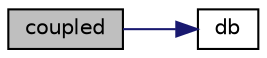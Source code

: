 digraph "coupled"
{
  bgcolor="transparent";
  edge [fontname="Helvetica",fontsize="10",labelfontname="Helvetica",labelfontsize="10"];
  node [fontname="Helvetica",fontsize="10",shape=record];
  rankdir="LR";
  Node1494 [label="coupled",height=0.2,width=0.4,color="black", fillcolor="grey75", style="filled", fontcolor="black"];
  Node1494 -> Node1495 [color="midnightblue",fontsize="10",style="solid",fontname="Helvetica"];
  Node1495 [label="db",height=0.2,width=0.4,color="black",URL="$a23169.html#a65cc75d9f80b1df5c3184fb2274a97f1",tooltip="Return local objectRegistry. "];
}
